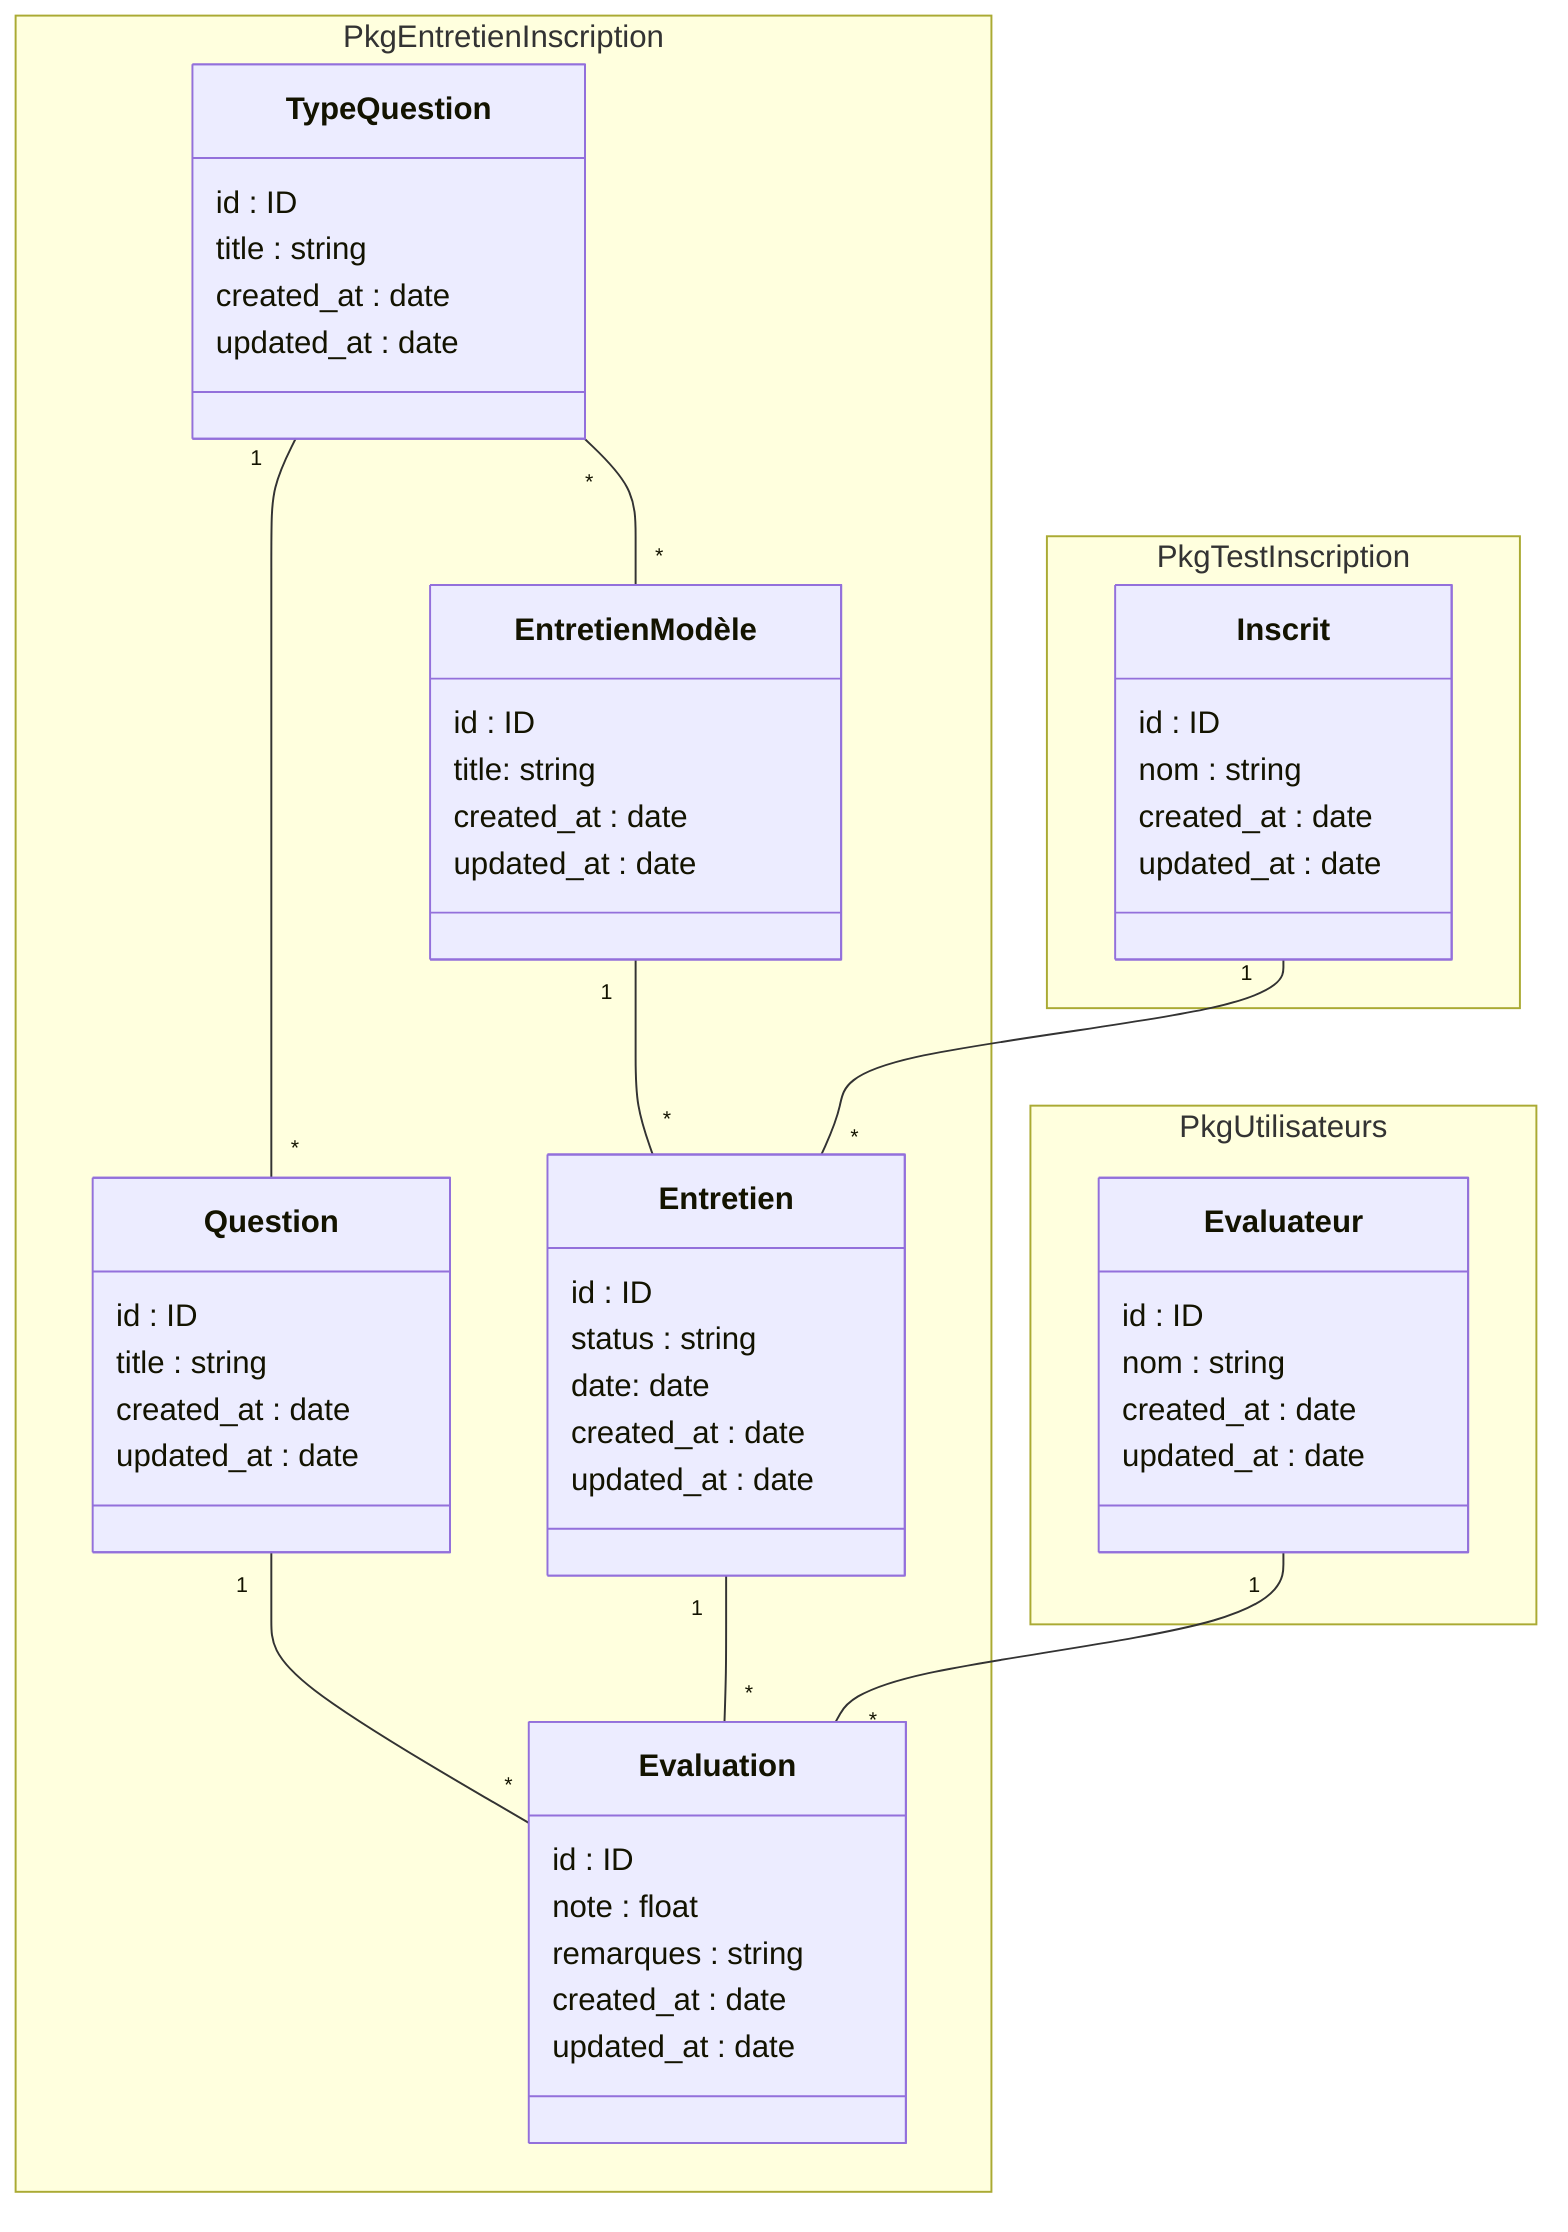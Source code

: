 classDiagram

namespace PkgEntretienInscription {
  class EntretienModèle
  class Entretien
  class TypeQuestion
  class Question
  class Evaluation
}

class EntretienModèle {
  id : ID
  title: string
  created_at : date
  updated_at : date
}

class Entretien {
  id : ID
  status : string
  date: date
  created_at : date
  updated_at : date
}

class TypeQuestion {
  id : ID
  title : string
  created_at : date
  updated_at : date
}

class Question {
  id : ID
  title : string
  created_at : date
  updated_at : date
}

class Evaluation{
  id : ID
  note : float
  remarques : string
  created_at : date
  updated_at : date
}

namespace PkgTestInscription {
  class Inscrit
}

class Inscrit {
  id : ID
  nom : string
  created_at : date
  updated_at : date
}

namespace PkgUtilisateurs {
  class Evaluateur
}

class Evaluateur {
  id : ID
  nom : string
  created_at : date
  updated_at : date
}

Inscrit "1" -- "*" Entretien
Entretien "1" -- "*" Evaluation
TypeQuestion "1" -- "*" Question
Evaluateur "1" -- "*" Evaluation
EntretienModèle "1" -- "*" Entretien
TypeQuestion "*" -- "*" EntretienModèle
Question "1" -- "*" Evaluation